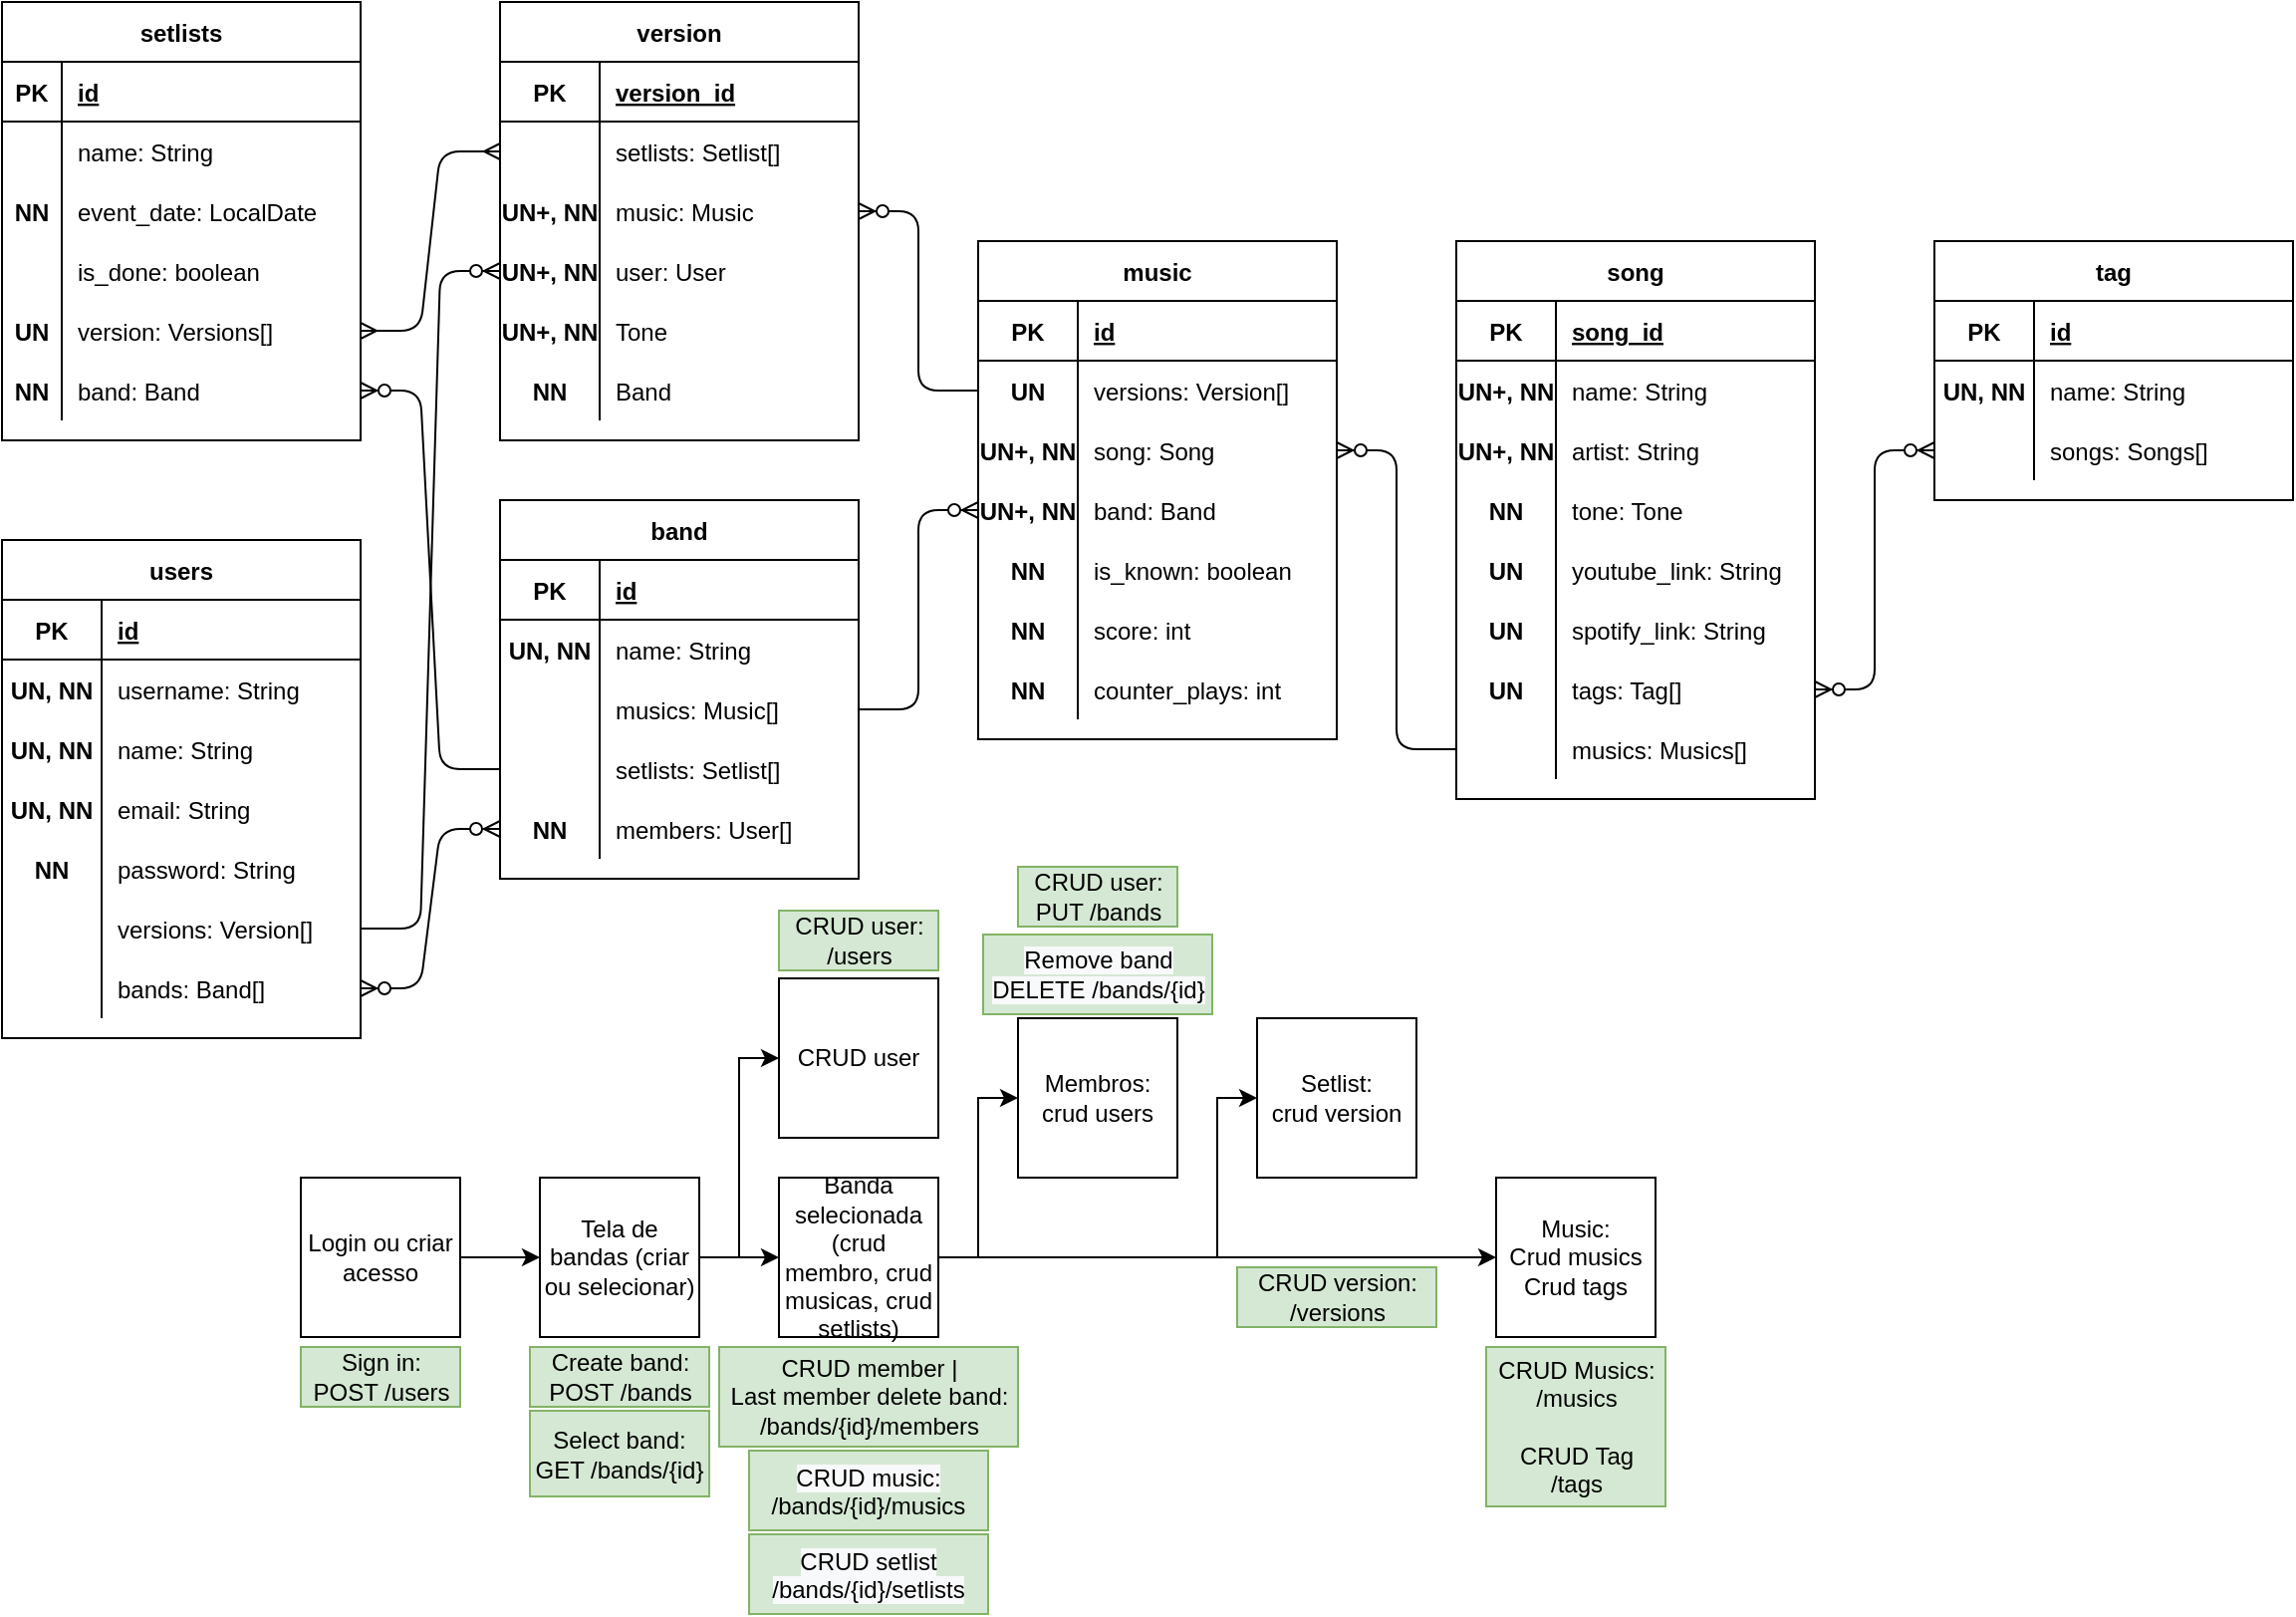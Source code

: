 <mxfile version="15.2.7" type="device"><diagram name="Page-1" id="e56a1550-8fbb-45ad-956c-1786394a9013"><mxGraphModel dx="2062" dy="762" grid="1" gridSize="10" guides="1" tooltips="1" connect="1" arrows="1" fold="1" page="1" pageScale="1" pageWidth="1100" pageHeight="850" background="none" math="0" shadow="0"><root><mxCell id="0"/><mxCell id="1" parent="0"/><mxCell id="Ovv7_MSdKENHsNQ3ZOLQ-1" value="song" style="shape=table;startSize=30;container=1;collapsible=1;childLayout=tableLayout;fixedRows=1;rowLines=0;fontStyle=1;align=center;resizeLast=1;" parent="1" vertex="1"><mxGeometry x="740" y="130" width="180" height="280" as="geometry"/></mxCell><mxCell id="Ovv7_MSdKENHsNQ3ZOLQ-2" value="" style="shape=partialRectangle;collapsible=0;dropTarget=0;pointerEvents=0;fillColor=none;top=0;left=0;bottom=1;right=0;points=[[0,0.5],[1,0.5]];portConstraint=eastwest;" parent="Ovv7_MSdKENHsNQ3ZOLQ-1" vertex="1"><mxGeometry y="30" width="180" height="30" as="geometry"/></mxCell><mxCell id="Ovv7_MSdKENHsNQ3ZOLQ-3" value="PK" style="shape=partialRectangle;connectable=0;fillColor=none;top=0;left=0;bottom=0;right=0;fontStyle=1;overflow=hidden;" parent="Ovv7_MSdKENHsNQ3ZOLQ-2" vertex="1"><mxGeometry width="50" height="30" as="geometry"/></mxCell><mxCell id="Ovv7_MSdKENHsNQ3ZOLQ-4" value="song_id" style="shape=partialRectangle;connectable=0;fillColor=none;top=0;left=0;bottom=0;right=0;align=left;spacingLeft=6;fontStyle=5;overflow=hidden;" parent="Ovv7_MSdKENHsNQ3ZOLQ-2" vertex="1"><mxGeometry x="50" width="130" height="30" as="geometry"/></mxCell><mxCell id="Ovv7_MSdKENHsNQ3ZOLQ-5" value="" style="shape=partialRectangle;collapsible=0;dropTarget=0;pointerEvents=0;fillColor=none;top=0;left=0;bottom=0;right=0;points=[[0,0.5],[1,0.5]];portConstraint=eastwest;" parent="Ovv7_MSdKENHsNQ3ZOLQ-1" vertex="1"><mxGeometry y="60" width="180" height="30" as="geometry"/></mxCell><mxCell id="Ovv7_MSdKENHsNQ3ZOLQ-6" value="UN+, NN" style="shape=partialRectangle;connectable=0;fillColor=none;top=0;left=0;bottom=0;right=0;editable=1;overflow=hidden;fontStyle=1" parent="Ovv7_MSdKENHsNQ3ZOLQ-5" vertex="1"><mxGeometry width="50" height="30" as="geometry"/></mxCell><mxCell id="Ovv7_MSdKENHsNQ3ZOLQ-7" value="name: String" style="shape=partialRectangle;connectable=0;fillColor=none;top=0;left=0;bottom=0;right=0;align=left;spacingLeft=6;overflow=hidden;" parent="Ovv7_MSdKENHsNQ3ZOLQ-5" vertex="1"><mxGeometry x="50" width="130" height="30" as="geometry"/></mxCell><mxCell id="Ovv7_MSdKENHsNQ3ZOLQ-8" value="" style="shape=partialRectangle;collapsible=0;dropTarget=0;pointerEvents=0;fillColor=none;top=0;left=0;bottom=0;right=0;points=[[0,0.5],[1,0.5]];portConstraint=eastwest;" parent="Ovv7_MSdKENHsNQ3ZOLQ-1" vertex="1"><mxGeometry y="90" width="180" height="30" as="geometry"/></mxCell><mxCell id="Ovv7_MSdKENHsNQ3ZOLQ-9" value="UN+, NN" style="shape=partialRectangle;connectable=0;fillColor=none;top=0;left=0;bottom=0;right=0;editable=1;overflow=hidden;fontStyle=1" parent="Ovv7_MSdKENHsNQ3ZOLQ-8" vertex="1"><mxGeometry width="50" height="30" as="geometry"/></mxCell><mxCell id="Ovv7_MSdKENHsNQ3ZOLQ-10" value="artist: String" style="shape=partialRectangle;connectable=0;fillColor=none;top=0;left=0;bottom=0;right=0;align=left;spacingLeft=6;overflow=hidden;" parent="Ovv7_MSdKENHsNQ3ZOLQ-8" vertex="1"><mxGeometry x="50" width="130" height="30" as="geometry"/></mxCell><mxCell id="Ovv7_MSdKENHsNQ3ZOLQ-11" value="" style="shape=partialRectangle;collapsible=0;dropTarget=0;pointerEvents=0;fillColor=none;top=0;left=0;bottom=0;right=0;points=[[0,0.5],[1,0.5]];portConstraint=eastwest;" parent="Ovv7_MSdKENHsNQ3ZOLQ-1" vertex="1"><mxGeometry y="120" width="180" height="30" as="geometry"/></mxCell><mxCell id="Ovv7_MSdKENHsNQ3ZOLQ-12" value="NN" style="shape=partialRectangle;connectable=0;fillColor=none;top=0;left=0;bottom=0;right=0;editable=1;overflow=hidden;fontStyle=1" parent="Ovv7_MSdKENHsNQ3ZOLQ-11" vertex="1"><mxGeometry width="50" height="30" as="geometry"/></mxCell><mxCell id="Ovv7_MSdKENHsNQ3ZOLQ-13" value="tone: Tone" style="shape=partialRectangle;connectable=0;fillColor=none;top=0;left=0;bottom=0;right=0;align=left;spacingLeft=6;overflow=hidden;" parent="Ovv7_MSdKENHsNQ3ZOLQ-11" vertex="1"><mxGeometry x="50" width="130" height="30" as="geometry"/></mxCell><mxCell id="Ovv7_MSdKENHsNQ3ZOLQ-31" style="shape=partialRectangle;collapsible=0;dropTarget=0;pointerEvents=0;fillColor=none;top=0;left=0;bottom=0;right=0;points=[[0,0.5],[1,0.5]];portConstraint=eastwest;" parent="Ovv7_MSdKENHsNQ3ZOLQ-1" vertex="1"><mxGeometry y="150" width="180" height="30" as="geometry"/></mxCell><mxCell id="Ovv7_MSdKENHsNQ3ZOLQ-32" value="UN" style="shape=partialRectangle;connectable=0;fillColor=none;top=0;left=0;bottom=0;right=0;editable=1;overflow=hidden;fontStyle=1" parent="Ovv7_MSdKENHsNQ3ZOLQ-31" vertex="1"><mxGeometry width="50" height="30" as="geometry"/></mxCell><mxCell id="Ovv7_MSdKENHsNQ3ZOLQ-33" value="youtube_link: String" style="shape=partialRectangle;connectable=0;fillColor=none;top=0;left=0;bottom=0;right=0;align=left;spacingLeft=6;overflow=hidden;" parent="Ovv7_MSdKENHsNQ3ZOLQ-31" vertex="1"><mxGeometry x="50" width="130" height="30" as="geometry"/></mxCell><mxCell id="Ovv7_MSdKENHsNQ3ZOLQ-34" style="shape=partialRectangle;collapsible=0;dropTarget=0;pointerEvents=0;fillColor=none;top=0;left=0;bottom=0;right=0;points=[[0,0.5],[1,0.5]];portConstraint=eastwest;" parent="Ovv7_MSdKENHsNQ3ZOLQ-1" vertex="1"><mxGeometry y="180" width="180" height="30" as="geometry"/></mxCell><mxCell id="Ovv7_MSdKENHsNQ3ZOLQ-35" value="UN" style="shape=partialRectangle;connectable=0;fillColor=none;top=0;left=0;bottom=0;right=0;editable=1;overflow=hidden;fontStyle=1" parent="Ovv7_MSdKENHsNQ3ZOLQ-34" vertex="1"><mxGeometry width="50" height="30" as="geometry"/></mxCell><mxCell id="Ovv7_MSdKENHsNQ3ZOLQ-36" value="spotify_link: String" style="shape=partialRectangle;connectable=0;fillColor=none;top=0;left=0;bottom=0;right=0;align=left;spacingLeft=6;overflow=hidden;" parent="Ovv7_MSdKENHsNQ3ZOLQ-34" vertex="1"><mxGeometry x="50" width="130" height="30" as="geometry"/></mxCell><mxCell id="go3JEuMXGK5lfiifiSN6-12" style="shape=partialRectangle;collapsible=0;dropTarget=0;pointerEvents=0;fillColor=none;top=0;left=0;bottom=0;right=0;points=[[0,0.5],[1,0.5]];portConstraint=eastwest;" parent="Ovv7_MSdKENHsNQ3ZOLQ-1" vertex="1"><mxGeometry y="210" width="180" height="30" as="geometry"/></mxCell><mxCell id="go3JEuMXGK5lfiifiSN6-13" value="UN" style="shape=partialRectangle;connectable=0;fillColor=none;top=0;left=0;bottom=0;right=0;editable=1;overflow=hidden;fontStyle=1" parent="go3JEuMXGK5lfiifiSN6-12" vertex="1"><mxGeometry width="50" height="30" as="geometry"/></mxCell><mxCell id="go3JEuMXGK5lfiifiSN6-14" value="tags: Tag[]" style="shape=partialRectangle;connectable=0;fillColor=none;top=0;left=0;bottom=0;right=0;align=left;spacingLeft=6;overflow=hidden;" parent="go3JEuMXGK5lfiifiSN6-12" vertex="1"><mxGeometry x="50" width="130" height="30" as="geometry"/></mxCell><mxCell id="go3JEuMXGK5lfiifiSN6-15" style="shape=partialRectangle;collapsible=0;dropTarget=0;pointerEvents=0;fillColor=none;top=0;left=0;bottom=0;right=0;points=[[0,0.5],[1,0.5]];portConstraint=eastwest;" parent="Ovv7_MSdKENHsNQ3ZOLQ-1" vertex="1"><mxGeometry y="240" width="180" height="30" as="geometry"/></mxCell><mxCell id="go3JEuMXGK5lfiifiSN6-16" style="shape=partialRectangle;connectable=0;fillColor=none;top=0;left=0;bottom=0;right=0;editable=1;overflow=hidden;" parent="go3JEuMXGK5lfiifiSN6-15" vertex="1"><mxGeometry width="50" height="30" as="geometry"/></mxCell><mxCell id="go3JEuMXGK5lfiifiSN6-17" value="musics: Musics[]" style="shape=partialRectangle;connectable=0;fillColor=none;top=0;left=0;bottom=0;right=0;align=left;spacingLeft=6;overflow=hidden;" parent="go3JEuMXGK5lfiifiSN6-15" vertex="1"><mxGeometry x="50" width="130" height="30" as="geometry"/></mxCell><mxCell id="Ovv7_MSdKENHsNQ3ZOLQ-54" value="setlists" style="shape=table;startSize=30;container=1;collapsible=1;childLayout=tableLayout;fixedRows=1;rowLines=0;fontStyle=1;align=center;resizeLast=1;" parent="1" vertex="1"><mxGeometry x="10" y="10" width="180" height="220" as="geometry"/></mxCell><mxCell id="Ovv7_MSdKENHsNQ3ZOLQ-55" value="" style="shape=partialRectangle;collapsible=0;dropTarget=0;pointerEvents=0;fillColor=none;top=0;left=0;bottom=1;right=0;points=[[0,0.5],[1,0.5]];portConstraint=eastwest;" parent="Ovv7_MSdKENHsNQ3ZOLQ-54" vertex="1"><mxGeometry y="30" width="180" height="30" as="geometry"/></mxCell><mxCell id="Ovv7_MSdKENHsNQ3ZOLQ-56" value="PK" style="shape=partialRectangle;connectable=0;fillColor=none;top=0;left=0;bottom=0;right=0;fontStyle=1;overflow=hidden;" parent="Ovv7_MSdKENHsNQ3ZOLQ-55" vertex="1"><mxGeometry width="30" height="30" as="geometry"/></mxCell><mxCell id="Ovv7_MSdKENHsNQ3ZOLQ-57" value="id" style="shape=partialRectangle;connectable=0;fillColor=none;top=0;left=0;bottom=0;right=0;align=left;spacingLeft=6;fontStyle=5;overflow=hidden;" parent="Ovv7_MSdKENHsNQ3ZOLQ-55" vertex="1"><mxGeometry x="30" width="150" height="30" as="geometry"/></mxCell><mxCell id="Ovv7_MSdKENHsNQ3ZOLQ-58" value="" style="shape=partialRectangle;collapsible=0;dropTarget=0;pointerEvents=0;fillColor=none;top=0;left=0;bottom=0;right=0;points=[[0,0.5],[1,0.5]];portConstraint=eastwest;" parent="Ovv7_MSdKENHsNQ3ZOLQ-54" vertex="1"><mxGeometry y="60" width="180" height="30" as="geometry"/></mxCell><mxCell id="Ovv7_MSdKENHsNQ3ZOLQ-59" value="" style="shape=partialRectangle;connectable=0;fillColor=none;top=0;left=0;bottom=0;right=0;editable=1;overflow=hidden;" parent="Ovv7_MSdKENHsNQ3ZOLQ-58" vertex="1"><mxGeometry width="30" height="30" as="geometry"/></mxCell><mxCell id="Ovv7_MSdKENHsNQ3ZOLQ-60" value="name: String" style="shape=partialRectangle;connectable=0;fillColor=none;top=0;left=0;bottom=0;right=0;align=left;spacingLeft=6;overflow=hidden;" parent="Ovv7_MSdKENHsNQ3ZOLQ-58" vertex="1"><mxGeometry x="30" width="150" height="30" as="geometry"/></mxCell><mxCell id="Ovv7_MSdKENHsNQ3ZOLQ-61" value="" style="shape=partialRectangle;collapsible=0;dropTarget=0;pointerEvents=0;fillColor=none;top=0;left=0;bottom=0;right=0;points=[[0,0.5],[1,0.5]];portConstraint=eastwest;" parent="Ovv7_MSdKENHsNQ3ZOLQ-54" vertex="1"><mxGeometry y="90" width="180" height="30" as="geometry"/></mxCell><mxCell id="Ovv7_MSdKENHsNQ3ZOLQ-62" value="NN" style="shape=partialRectangle;connectable=0;fillColor=none;top=0;left=0;bottom=0;right=0;editable=1;overflow=hidden;fontStyle=1" parent="Ovv7_MSdKENHsNQ3ZOLQ-61" vertex="1"><mxGeometry width="30" height="30" as="geometry"/></mxCell><mxCell id="Ovv7_MSdKENHsNQ3ZOLQ-63" value="event_date: LocalDate" style="shape=partialRectangle;connectable=0;fillColor=none;top=0;left=0;bottom=0;right=0;align=left;spacingLeft=6;overflow=hidden;" parent="Ovv7_MSdKENHsNQ3ZOLQ-61" vertex="1"><mxGeometry x="30" width="150" height="30" as="geometry"/></mxCell><mxCell id="Ovv7_MSdKENHsNQ3ZOLQ-64" value="" style="shape=partialRectangle;collapsible=0;dropTarget=0;pointerEvents=0;fillColor=none;top=0;left=0;bottom=0;right=0;points=[[0,0.5],[1,0.5]];portConstraint=eastwest;" parent="Ovv7_MSdKENHsNQ3ZOLQ-54" vertex="1"><mxGeometry y="120" width="180" height="30" as="geometry"/></mxCell><mxCell id="Ovv7_MSdKENHsNQ3ZOLQ-65" value="" style="shape=partialRectangle;connectable=0;fillColor=none;top=0;left=0;bottom=0;right=0;editable=1;overflow=hidden;" parent="Ovv7_MSdKENHsNQ3ZOLQ-64" vertex="1"><mxGeometry width="30" height="30" as="geometry"/></mxCell><mxCell id="Ovv7_MSdKENHsNQ3ZOLQ-66" value="is_done: boolean" style="shape=partialRectangle;connectable=0;fillColor=none;top=0;left=0;bottom=0;right=0;align=left;spacingLeft=6;overflow=hidden;" parent="Ovv7_MSdKENHsNQ3ZOLQ-64" vertex="1"><mxGeometry x="30" width="150" height="30" as="geometry"/></mxCell><mxCell id="Ovv7_MSdKENHsNQ3ZOLQ-121" style="shape=partialRectangle;collapsible=0;dropTarget=0;pointerEvents=0;fillColor=none;top=0;left=0;bottom=0;right=0;points=[[0,0.5],[1,0.5]];portConstraint=eastwest;" parent="Ovv7_MSdKENHsNQ3ZOLQ-54" vertex="1"><mxGeometry y="150" width="180" height="30" as="geometry"/></mxCell><mxCell id="Ovv7_MSdKENHsNQ3ZOLQ-122" value="UN" style="shape=partialRectangle;connectable=0;fillColor=none;top=0;left=0;bottom=0;right=0;editable=1;overflow=hidden;fontStyle=1" parent="Ovv7_MSdKENHsNQ3ZOLQ-121" vertex="1"><mxGeometry width="30" height="30" as="geometry"/></mxCell><mxCell id="Ovv7_MSdKENHsNQ3ZOLQ-123" value="version: Versions[]" style="shape=partialRectangle;connectable=0;fillColor=none;top=0;left=0;bottom=0;right=0;align=left;spacingLeft=6;overflow=hidden;" parent="Ovv7_MSdKENHsNQ3ZOLQ-121" vertex="1"><mxGeometry x="30" width="150" height="30" as="geometry"/></mxCell><mxCell id="ptpkZHAvHT-5wqQvYUIm-30" style="shape=partialRectangle;collapsible=0;dropTarget=0;pointerEvents=0;fillColor=none;top=0;left=0;bottom=0;right=0;points=[[0,0.5],[1,0.5]];portConstraint=eastwest;" parent="Ovv7_MSdKENHsNQ3ZOLQ-54" vertex="1"><mxGeometry y="180" width="180" height="30" as="geometry"/></mxCell><mxCell id="ptpkZHAvHT-5wqQvYUIm-31" value="NN" style="shape=partialRectangle;connectable=0;fillColor=none;top=0;left=0;bottom=0;right=0;editable=1;overflow=hidden;fontStyle=1" parent="ptpkZHAvHT-5wqQvYUIm-30" vertex="1"><mxGeometry width="30" height="30" as="geometry"/></mxCell><mxCell id="ptpkZHAvHT-5wqQvYUIm-32" value="band: Band" style="shape=partialRectangle;connectable=0;fillColor=none;top=0;left=0;bottom=0;right=0;align=left;spacingLeft=6;overflow=hidden;" parent="ptpkZHAvHT-5wqQvYUIm-30" vertex="1"><mxGeometry x="30" width="150" height="30" as="geometry"/></mxCell><mxCell id="Ovv7_MSdKENHsNQ3ZOLQ-71" value="tag" style="shape=table;startSize=30;container=1;collapsible=1;childLayout=tableLayout;fixedRows=1;rowLines=0;fontStyle=1;align=center;resizeLast=1;" parent="1" vertex="1"><mxGeometry x="980" y="130" width="180" height="130" as="geometry"/></mxCell><mxCell id="Ovv7_MSdKENHsNQ3ZOLQ-72" value="" style="shape=partialRectangle;collapsible=0;dropTarget=0;pointerEvents=0;fillColor=none;top=0;left=0;bottom=1;right=0;points=[[0,0.5],[1,0.5]];portConstraint=eastwest;" parent="Ovv7_MSdKENHsNQ3ZOLQ-71" vertex="1"><mxGeometry y="30" width="180" height="30" as="geometry"/></mxCell><mxCell id="Ovv7_MSdKENHsNQ3ZOLQ-73" value="PK" style="shape=partialRectangle;connectable=0;fillColor=none;top=0;left=0;bottom=0;right=0;fontStyle=1;overflow=hidden;" parent="Ovv7_MSdKENHsNQ3ZOLQ-72" vertex="1"><mxGeometry width="50" height="30" as="geometry"/></mxCell><mxCell id="Ovv7_MSdKENHsNQ3ZOLQ-74" value="id" style="shape=partialRectangle;connectable=0;fillColor=none;top=0;left=0;bottom=0;right=0;align=left;spacingLeft=6;fontStyle=5;overflow=hidden;" parent="Ovv7_MSdKENHsNQ3ZOLQ-72" vertex="1"><mxGeometry x="50" width="130" height="30" as="geometry"/></mxCell><mxCell id="Ovv7_MSdKENHsNQ3ZOLQ-75" value="" style="shape=partialRectangle;collapsible=0;dropTarget=0;pointerEvents=0;fillColor=none;top=0;left=0;bottom=0;right=0;points=[[0,0.5],[1,0.5]];portConstraint=eastwest;" parent="Ovv7_MSdKENHsNQ3ZOLQ-71" vertex="1"><mxGeometry y="60" width="180" height="30" as="geometry"/></mxCell><mxCell id="Ovv7_MSdKENHsNQ3ZOLQ-76" value="UN, NN" style="shape=partialRectangle;connectable=0;fillColor=none;top=0;left=0;bottom=0;right=0;editable=1;overflow=hidden;fontStyle=1" parent="Ovv7_MSdKENHsNQ3ZOLQ-75" vertex="1"><mxGeometry width="50" height="30" as="geometry"/></mxCell><mxCell id="Ovv7_MSdKENHsNQ3ZOLQ-77" value="name: String" style="shape=partialRectangle;connectable=0;fillColor=none;top=0;left=0;bottom=0;right=0;align=left;spacingLeft=6;overflow=hidden;" parent="Ovv7_MSdKENHsNQ3ZOLQ-75" vertex="1"><mxGeometry x="50" width="130" height="30" as="geometry"/></mxCell><mxCell id="go3JEuMXGK5lfiifiSN6-18" style="shape=partialRectangle;collapsible=0;dropTarget=0;pointerEvents=0;fillColor=none;top=0;left=0;bottom=0;right=0;points=[[0,0.5],[1,0.5]];portConstraint=eastwest;" parent="Ovv7_MSdKENHsNQ3ZOLQ-71" vertex="1"><mxGeometry y="90" width="180" height="30" as="geometry"/></mxCell><mxCell id="go3JEuMXGK5lfiifiSN6-19" style="shape=partialRectangle;connectable=0;fillColor=none;top=0;left=0;bottom=0;right=0;editable=1;overflow=hidden;" parent="go3JEuMXGK5lfiifiSN6-18" vertex="1"><mxGeometry width="50" height="30" as="geometry"/></mxCell><mxCell id="go3JEuMXGK5lfiifiSN6-20" value="songs: Songs[]" style="shape=partialRectangle;connectable=0;fillColor=none;top=0;left=0;bottom=0;right=0;align=left;spacingLeft=6;overflow=hidden;" parent="go3JEuMXGK5lfiifiSN6-18" vertex="1"><mxGeometry x="50" width="130" height="30" as="geometry"/></mxCell><mxCell id="Ovv7_MSdKENHsNQ3ZOLQ-85" value="" style="edgeStyle=entityRelationEdgeStyle;fontSize=12;html=1;endArrow=ERzeroToMany;endFill=1;startArrow=ERzeroToMany;exitX=1;exitY=0.5;exitDx=0;exitDy=0;entryX=0;entryY=0.5;entryDx=0;entryDy=0;" parent="1" source="go3JEuMXGK5lfiifiSN6-12" target="go3JEuMXGK5lfiifiSN6-18" edge="1"><mxGeometry width="100" height="100" relative="1" as="geometry"><mxPoint x="1000" y="120" as="sourcePoint"/><mxPoint x="1040" y="200" as="targetPoint"/></mxGeometry></mxCell><mxCell id="Ovv7_MSdKENHsNQ3ZOLQ-87" value="users" style="shape=table;startSize=30;container=1;collapsible=1;childLayout=tableLayout;fixedRows=1;rowLines=0;fontStyle=1;align=center;resizeLast=1;" parent="1" vertex="1"><mxGeometry x="10" y="280" width="180" height="250" as="geometry"/></mxCell><mxCell id="Ovv7_MSdKENHsNQ3ZOLQ-88" value="" style="shape=partialRectangle;collapsible=0;dropTarget=0;pointerEvents=0;fillColor=none;top=0;left=0;bottom=1;right=0;points=[[0,0.5],[1,0.5]];portConstraint=eastwest;" parent="Ovv7_MSdKENHsNQ3ZOLQ-87" vertex="1"><mxGeometry y="30" width="180" height="30" as="geometry"/></mxCell><mxCell id="Ovv7_MSdKENHsNQ3ZOLQ-89" value="PK" style="shape=partialRectangle;connectable=0;fillColor=none;top=0;left=0;bottom=0;right=0;fontStyle=1;overflow=hidden;" parent="Ovv7_MSdKENHsNQ3ZOLQ-88" vertex="1"><mxGeometry width="50" height="30" as="geometry"/></mxCell><mxCell id="Ovv7_MSdKENHsNQ3ZOLQ-90" value="id" style="shape=partialRectangle;connectable=0;fillColor=none;top=0;left=0;bottom=0;right=0;align=left;spacingLeft=6;fontStyle=5;overflow=hidden;" parent="Ovv7_MSdKENHsNQ3ZOLQ-88" vertex="1"><mxGeometry x="50" width="130" height="30" as="geometry"/></mxCell><mxCell id="Ovv7_MSdKENHsNQ3ZOLQ-91" value="" style="shape=partialRectangle;collapsible=0;dropTarget=0;pointerEvents=0;fillColor=none;top=0;left=0;bottom=0;right=0;points=[[0,0.5],[1,0.5]];portConstraint=eastwest;" parent="Ovv7_MSdKENHsNQ3ZOLQ-87" vertex="1"><mxGeometry y="60" width="180" height="30" as="geometry"/></mxCell><mxCell id="Ovv7_MSdKENHsNQ3ZOLQ-92" value="UN, NN" style="shape=partialRectangle;connectable=0;fillColor=none;top=0;left=0;bottom=0;right=0;editable=1;overflow=hidden;fontStyle=1" parent="Ovv7_MSdKENHsNQ3ZOLQ-91" vertex="1"><mxGeometry width="50" height="30" as="geometry"/></mxCell><mxCell id="Ovv7_MSdKENHsNQ3ZOLQ-93" value="username: String" style="shape=partialRectangle;connectable=0;fillColor=none;top=0;left=0;bottom=0;right=0;align=left;spacingLeft=6;overflow=hidden;" parent="Ovv7_MSdKENHsNQ3ZOLQ-91" vertex="1"><mxGeometry x="50" width="130" height="30" as="geometry"/></mxCell><mxCell id="Ovv7_MSdKENHsNQ3ZOLQ-94" value="" style="shape=partialRectangle;collapsible=0;dropTarget=0;pointerEvents=0;fillColor=none;top=0;left=0;bottom=0;right=0;points=[[0,0.5],[1,0.5]];portConstraint=eastwest;" parent="Ovv7_MSdKENHsNQ3ZOLQ-87" vertex="1"><mxGeometry y="90" width="180" height="30" as="geometry"/></mxCell><mxCell id="Ovv7_MSdKENHsNQ3ZOLQ-95" value="UN, NN" style="shape=partialRectangle;connectable=0;fillColor=none;top=0;left=0;bottom=0;right=0;editable=1;overflow=hidden;fontStyle=1" parent="Ovv7_MSdKENHsNQ3ZOLQ-94" vertex="1"><mxGeometry width="50" height="30" as="geometry"/></mxCell><mxCell id="Ovv7_MSdKENHsNQ3ZOLQ-96" value="name: String" style="shape=partialRectangle;connectable=0;fillColor=none;top=0;left=0;bottom=0;right=0;align=left;spacingLeft=6;overflow=hidden;" parent="Ovv7_MSdKENHsNQ3ZOLQ-94" vertex="1"><mxGeometry x="50" width="130" height="30" as="geometry"/></mxCell><mxCell id="Ovv7_MSdKENHsNQ3ZOLQ-97" value="" style="shape=partialRectangle;collapsible=0;dropTarget=0;pointerEvents=0;fillColor=none;top=0;left=0;bottom=0;right=0;points=[[0,0.5],[1,0.5]];portConstraint=eastwest;" parent="Ovv7_MSdKENHsNQ3ZOLQ-87" vertex="1"><mxGeometry y="120" width="180" height="30" as="geometry"/></mxCell><mxCell id="Ovv7_MSdKENHsNQ3ZOLQ-98" value="UN, NN" style="shape=partialRectangle;connectable=0;fillColor=none;top=0;left=0;bottom=0;right=0;editable=1;overflow=hidden;fontStyle=1" parent="Ovv7_MSdKENHsNQ3ZOLQ-97" vertex="1"><mxGeometry width="50" height="30" as="geometry"/></mxCell><mxCell id="Ovv7_MSdKENHsNQ3ZOLQ-99" value="email: String" style="shape=partialRectangle;connectable=0;fillColor=none;top=0;left=0;bottom=0;right=0;align=left;spacingLeft=6;overflow=hidden;" parent="Ovv7_MSdKENHsNQ3ZOLQ-97" vertex="1"><mxGeometry x="50" width="130" height="30" as="geometry"/></mxCell><mxCell id="Ovv7_MSdKENHsNQ3ZOLQ-100" style="shape=partialRectangle;collapsible=0;dropTarget=0;pointerEvents=0;fillColor=none;top=0;left=0;bottom=0;right=0;points=[[0,0.5],[1,0.5]];portConstraint=eastwest;" parent="Ovv7_MSdKENHsNQ3ZOLQ-87" vertex="1"><mxGeometry y="150" width="180" height="30" as="geometry"/></mxCell><mxCell id="Ovv7_MSdKENHsNQ3ZOLQ-101" value="NN" style="shape=partialRectangle;connectable=0;fillColor=none;top=0;left=0;bottom=0;right=0;editable=1;overflow=hidden;fontStyle=1" parent="Ovv7_MSdKENHsNQ3ZOLQ-100" vertex="1"><mxGeometry width="50" height="30" as="geometry"/></mxCell><mxCell id="Ovv7_MSdKENHsNQ3ZOLQ-102" value="password: String" style="shape=partialRectangle;connectable=0;fillColor=none;top=0;left=0;bottom=0;right=0;align=left;spacingLeft=6;overflow=hidden;" parent="Ovv7_MSdKENHsNQ3ZOLQ-100" vertex="1"><mxGeometry x="50" width="130" height="30" as="geometry"/></mxCell><mxCell id="go3JEuMXGK5lfiifiSN6-6" style="shape=partialRectangle;collapsible=0;dropTarget=0;pointerEvents=0;fillColor=none;top=0;left=0;bottom=0;right=0;points=[[0,0.5],[1,0.5]];portConstraint=eastwest;" parent="Ovv7_MSdKENHsNQ3ZOLQ-87" vertex="1"><mxGeometry y="180" width="180" height="30" as="geometry"/></mxCell><mxCell id="go3JEuMXGK5lfiifiSN6-7" style="shape=partialRectangle;connectable=0;fillColor=none;top=0;left=0;bottom=0;right=0;editable=1;overflow=hidden;" parent="go3JEuMXGK5lfiifiSN6-6" vertex="1"><mxGeometry width="50" height="30" as="geometry"/></mxCell><mxCell id="go3JEuMXGK5lfiifiSN6-8" value="versions: Version[]" style="shape=partialRectangle;connectable=0;fillColor=none;top=0;left=0;bottom=0;right=0;align=left;spacingLeft=6;overflow=hidden;" parent="go3JEuMXGK5lfiifiSN6-6" vertex="1"><mxGeometry x="50" width="130" height="30" as="geometry"/></mxCell><mxCell id="go3JEuMXGK5lfiifiSN6-9" style="shape=partialRectangle;collapsible=0;dropTarget=0;pointerEvents=0;fillColor=none;top=0;left=0;bottom=0;right=0;points=[[0,0.5],[1,0.5]];portConstraint=eastwest;" parent="Ovv7_MSdKENHsNQ3ZOLQ-87" vertex="1"><mxGeometry y="210" width="180" height="30" as="geometry"/></mxCell><mxCell id="go3JEuMXGK5lfiifiSN6-10" style="shape=partialRectangle;connectable=0;fillColor=none;top=0;left=0;bottom=0;right=0;editable=1;overflow=hidden;" parent="go3JEuMXGK5lfiifiSN6-9" vertex="1"><mxGeometry width="50" height="30" as="geometry"/></mxCell><mxCell id="go3JEuMXGK5lfiifiSN6-11" value="bands: Band[]" style="shape=partialRectangle;connectable=0;fillColor=none;top=0;left=0;bottom=0;right=0;align=left;spacingLeft=6;overflow=hidden;" parent="go3JEuMXGK5lfiifiSN6-9" vertex="1"><mxGeometry x="50" width="130" height="30" as="geometry"/></mxCell><mxCell id="Ovv7_MSdKENHsNQ3ZOLQ-103" value="version" style="shape=table;startSize=30;container=1;collapsible=1;childLayout=tableLayout;fixedRows=1;rowLines=0;fontStyle=1;align=center;resizeLast=1;" parent="1" vertex="1"><mxGeometry x="260" y="10" width="180" height="220" as="geometry"/></mxCell><mxCell id="Ovv7_MSdKENHsNQ3ZOLQ-104" value="" style="shape=partialRectangle;collapsible=0;dropTarget=0;pointerEvents=0;fillColor=none;top=0;left=0;bottom=1;right=0;points=[[0,0.5],[1,0.5]];portConstraint=eastwest;" parent="Ovv7_MSdKENHsNQ3ZOLQ-103" vertex="1"><mxGeometry y="30" width="180" height="30" as="geometry"/></mxCell><mxCell id="Ovv7_MSdKENHsNQ3ZOLQ-105" value="PK" style="shape=partialRectangle;connectable=0;fillColor=none;top=0;left=0;bottom=0;right=0;fontStyle=1;overflow=hidden;" parent="Ovv7_MSdKENHsNQ3ZOLQ-104" vertex="1"><mxGeometry width="50" height="30" as="geometry"/></mxCell><mxCell id="Ovv7_MSdKENHsNQ3ZOLQ-106" value="version_id" style="shape=partialRectangle;connectable=0;fillColor=none;top=0;left=0;bottom=0;right=0;align=left;spacingLeft=6;fontStyle=5;overflow=hidden;" parent="Ovv7_MSdKENHsNQ3ZOLQ-104" vertex="1"><mxGeometry x="50" width="130" height="30" as="geometry"/></mxCell><mxCell id="Ovv7_MSdKENHsNQ3ZOLQ-107" value="" style="shape=partialRectangle;collapsible=0;dropTarget=0;pointerEvents=0;fillColor=none;top=0;left=0;bottom=0;right=0;points=[[0,0.5],[1,0.5]];portConstraint=eastwest;" parent="Ovv7_MSdKENHsNQ3ZOLQ-103" vertex="1"><mxGeometry y="60" width="180" height="30" as="geometry"/></mxCell><mxCell id="Ovv7_MSdKENHsNQ3ZOLQ-108" value="" style="shape=partialRectangle;connectable=0;fillColor=none;top=0;left=0;bottom=0;right=0;editable=1;overflow=hidden;fontStyle=1" parent="Ovv7_MSdKENHsNQ3ZOLQ-107" vertex="1"><mxGeometry width="50" height="30" as="geometry"/></mxCell><mxCell id="Ovv7_MSdKENHsNQ3ZOLQ-109" value="setlists: Setlist[]" style="shape=partialRectangle;connectable=0;fillColor=none;top=0;left=0;bottom=0;right=0;align=left;spacingLeft=6;overflow=hidden;" parent="Ovv7_MSdKENHsNQ3ZOLQ-107" vertex="1"><mxGeometry x="50" width="130" height="30" as="geometry"/></mxCell><mxCell id="Ovv7_MSdKENHsNQ3ZOLQ-110" value="" style="shape=partialRectangle;collapsible=0;dropTarget=0;pointerEvents=0;fillColor=none;top=0;left=0;bottom=0;right=0;points=[[0,0.5],[1,0.5]];portConstraint=eastwest;" parent="Ovv7_MSdKENHsNQ3ZOLQ-103" vertex="1"><mxGeometry y="90" width="180" height="30" as="geometry"/></mxCell><mxCell id="Ovv7_MSdKENHsNQ3ZOLQ-111" value="UN+, NN" style="shape=partialRectangle;connectable=0;fillColor=none;top=0;left=0;bottom=0;right=0;editable=1;overflow=hidden;fontStyle=1" parent="Ovv7_MSdKENHsNQ3ZOLQ-110" vertex="1"><mxGeometry width="50" height="30" as="geometry"/></mxCell><mxCell id="Ovv7_MSdKENHsNQ3ZOLQ-112" value="music: Music" style="shape=partialRectangle;connectable=0;fillColor=none;top=0;left=0;bottom=0;right=0;align=left;spacingLeft=6;overflow=hidden;" parent="Ovv7_MSdKENHsNQ3ZOLQ-110" vertex="1"><mxGeometry x="50" width="130" height="30" as="geometry"/></mxCell><mxCell id="go3JEuMXGK5lfiifiSN6-24" style="shape=partialRectangle;collapsible=0;dropTarget=0;pointerEvents=0;fillColor=none;top=0;left=0;bottom=0;right=0;points=[[0,0.5],[1,0.5]];portConstraint=eastwest;" parent="Ovv7_MSdKENHsNQ3ZOLQ-103" vertex="1"><mxGeometry y="120" width="180" height="30" as="geometry"/></mxCell><mxCell id="go3JEuMXGK5lfiifiSN6-25" value="UN+, NN" style="shape=partialRectangle;connectable=0;fillColor=none;top=0;left=0;bottom=0;right=0;editable=1;overflow=hidden;fontStyle=1" parent="go3JEuMXGK5lfiifiSN6-24" vertex="1"><mxGeometry width="50" height="30" as="geometry"/></mxCell><mxCell id="go3JEuMXGK5lfiifiSN6-26" value="user: User" style="shape=partialRectangle;connectable=0;fillColor=none;top=0;left=0;bottom=0;right=0;align=left;spacingLeft=6;overflow=hidden;" parent="go3JEuMXGK5lfiifiSN6-24" vertex="1"><mxGeometry x="50" width="130" height="30" as="geometry"/></mxCell><mxCell id="Ovv7_MSdKENHsNQ3ZOLQ-113" value="" style="shape=partialRectangle;collapsible=0;dropTarget=0;pointerEvents=0;fillColor=none;top=0;left=0;bottom=0;right=0;points=[[0,0.5],[1,0.5]];portConstraint=eastwest;" parent="Ovv7_MSdKENHsNQ3ZOLQ-103" vertex="1"><mxGeometry y="150" width="180" height="30" as="geometry"/></mxCell><mxCell id="Ovv7_MSdKENHsNQ3ZOLQ-114" value="UN+, NN" style="shape=partialRectangle;connectable=0;fillColor=none;top=0;left=0;bottom=0;right=0;editable=1;overflow=hidden;fontStyle=1" parent="Ovv7_MSdKENHsNQ3ZOLQ-113" vertex="1"><mxGeometry width="50" height="30" as="geometry"/></mxCell><mxCell id="Ovv7_MSdKENHsNQ3ZOLQ-115" value="Tone" style="shape=partialRectangle;connectable=0;fillColor=none;top=0;left=0;bottom=0;right=0;align=left;spacingLeft=6;overflow=hidden;" parent="Ovv7_MSdKENHsNQ3ZOLQ-113" vertex="1"><mxGeometry x="50" width="130" height="30" as="geometry"/></mxCell><mxCell id="EBpH95zeJXl5ZwhwAiGf-1" style="shape=partialRectangle;collapsible=0;dropTarget=0;pointerEvents=0;fillColor=none;top=0;left=0;bottom=0;right=0;points=[[0,0.5],[1,0.5]];portConstraint=eastwest;" vertex="1" parent="Ovv7_MSdKENHsNQ3ZOLQ-103"><mxGeometry y="180" width="180" height="30" as="geometry"/></mxCell><mxCell id="EBpH95zeJXl5ZwhwAiGf-2" value="NN" style="shape=partialRectangle;connectable=0;fillColor=none;top=0;left=0;bottom=0;right=0;editable=1;overflow=hidden;fontStyle=1" vertex="1" parent="EBpH95zeJXl5ZwhwAiGf-1"><mxGeometry width="50" height="30" as="geometry"/></mxCell><mxCell id="EBpH95zeJXl5ZwhwAiGf-3" value="Band" style="shape=partialRectangle;connectable=0;fillColor=none;top=0;left=0;bottom=0;right=0;align=left;spacingLeft=6;overflow=hidden;" vertex="1" parent="EBpH95zeJXl5ZwhwAiGf-1"><mxGeometry x="50" width="130" height="30" as="geometry"/></mxCell><mxCell id="Ovv7_MSdKENHsNQ3ZOLQ-119" value="" style="edgeStyle=entityRelationEdgeStyle;fontSize=12;html=1;endArrow=ERzeroToMany;entryX=1;entryY=0.5;entryDx=0;entryDy=0;exitX=0;exitY=0.5;exitDx=0;exitDy=0;endFill=1;" parent="1" source="ptpkZHAvHT-5wqQvYUIm-21" target="Ovv7_MSdKENHsNQ3ZOLQ-110" edge="1"><mxGeometry width="100" height="100" relative="1" as="geometry"><mxPoint x="100" y="340" as="sourcePoint"/><mxPoint x="200" y="240" as="targetPoint"/></mxGeometry></mxCell><mxCell id="Ovv7_MSdKENHsNQ3ZOLQ-120" value="" style="edgeStyle=entityRelationEdgeStyle;fontSize=12;html=1;endArrow=ERzeroToMany;endFill=1;exitX=1;exitY=0.5;exitDx=0;exitDy=0;entryX=0;entryY=0.5;entryDx=0;entryDy=0;" parent="1" source="go3JEuMXGK5lfiifiSN6-6" target="go3JEuMXGK5lfiifiSN6-24" edge="1"><mxGeometry width="100" height="100" relative="1" as="geometry"><mxPoint x="180" y="390" as="sourcePoint"/><mxPoint x="380" y="260" as="targetPoint"/></mxGeometry></mxCell><mxCell id="Ovv7_MSdKENHsNQ3ZOLQ-124" value="" style="edgeStyle=entityRelationEdgeStyle;fontSize=12;html=1;endArrow=ERmany;startArrow=ERmany;entryX=1;entryY=0.5;entryDx=0;entryDy=0;exitX=0;exitY=0.5;exitDx=0;exitDy=0;" parent="1" source="Ovv7_MSdKENHsNQ3ZOLQ-107" target="Ovv7_MSdKENHsNQ3ZOLQ-121" edge="1"><mxGeometry width="100" height="100" relative="1" as="geometry"><mxPoint x="170" y="300" as="sourcePoint"/><mxPoint x="200" y="77" as="targetPoint"/></mxGeometry></mxCell><mxCell id="ptpkZHAvHT-5wqQvYUIm-1" value="band" style="shape=table;startSize=30;container=1;collapsible=1;childLayout=tableLayout;fixedRows=1;rowLines=0;fontStyle=1;align=center;resizeLast=1;" parent="1" vertex="1"><mxGeometry x="260" y="260" width="180" height="190" as="geometry"/></mxCell><mxCell id="ptpkZHAvHT-5wqQvYUIm-2" value="" style="shape=partialRectangle;collapsible=0;dropTarget=0;pointerEvents=0;fillColor=none;top=0;left=0;bottom=1;right=0;points=[[0,0.5],[1,0.5]];portConstraint=eastwest;" parent="ptpkZHAvHT-5wqQvYUIm-1" vertex="1"><mxGeometry y="30" width="180" height="30" as="geometry"/></mxCell><mxCell id="ptpkZHAvHT-5wqQvYUIm-3" value="PK" style="shape=partialRectangle;connectable=0;fillColor=none;top=0;left=0;bottom=0;right=0;fontStyle=1;overflow=hidden;" parent="ptpkZHAvHT-5wqQvYUIm-2" vertex="1"><mxGeometry width="50" height="30" as="geometry"/></mxCell><mxCell id="ptpkZHAvHT-5wqQvYUIm-4" value="id" style="shape=partialRectangle;connectable=0;fillColor=none;top=0;left=0;bottom=0;right=0;align=left;spacingLeft=6;fontStyle=5;overflow=hidden;" parent="ptpkZHAvHT-5wqQvYUIm-2" vertex="1"><mxGeometry x="50" width="130" height="30" as="geometry"/></mxCell><mxCell id="ptpkZHAvHT-5wqQvYUIm-5" value="" style="shape=partialRectangle;collapsible=0;dropTarget=0;pointerEvents=0;fillColor=none;top=0;left=0;bottom=0;right=0;points=[[0,0.5],[1,0.5]];portConstraint=eastwest;" parent="ptpkZHAvHT-5wqQvYUIm-1" vertex="1"><mxGeometry y="60" width="180" height="30" as="geometry"/></mxCell><mxCell id="ptpkZHAvHT-5wqQvYUIm-6" value="UN, NN" style="shape=partialRectangle;connectable=0;fillColor=none;top=0;left=0;bottom=0;right=0;editable=1;overflow=hidden;fontStyle=1" parent="ptpkZHAvHT-5wqQvYUIm-5" vertex="1"><mxGeometry width="50" height="30" as="geometry"/></mxCell><mxCell id="ptpkZHAvHT-5wqQvYUIm-7" value="name: String" style="shape=partialRectangle;connectable=0;fillColor=none;top=0;left=0;bottom=0;right=0;align=left;spacingLeft=6;overflow=hidden;" parent="ptpkZHAvHT-5wqQvYUIm-5" vertex="1"><mxGeometry x="50" width="130" height="30" as="geometry"/></mxCell><mxCell id="ptpkZHAvHT-5wqQvYUIm-8" value="" style="shape=partialRectangle;collapsible=0;dropTarget=0;pointerEvents=0;fillColor=none;top=0;left=0;bottom=0;right=0;points=[[0,0.5],[1,0.5]];portConstraint=eastwest;" parent="ptpkZHAvHT-5wqQvYUIm-1" vertex="1"><mxGeometry y="90" width="180" height="30" as="geometry"/></mxCell><mxCell id="ptpkZHAvHT-5wqQvYUIm-9" value="" style="shape=partialRectangle;connectable=0;fillColor=none;top=0;left=0;bottom=0;right=0;editable=1;overflow=hidden;" parent="ptpkZHAvHT-5wqQvYUIm-8" vertex="1"><mxGeometry width="50" height="30" as="geometry"/></mxCell><mxCell id="ptpkZHAvHT-5wqQvYUIm-10" value="musics: Music[]" style="shape=partialRectangle;connectable=0;fillColor=none;top=0;left=0;bottom=0;right=0;align=left;spacingLeft=6;overflow=hidden;" parent="ptpkZHAvHT-5wqQvYUIm-8" vertex="1"><mxGeometry x="50" width="130" height="30" as="geometry"/></mxCell><mxCell id="ptpkZHAvHT-5wqQvYUIm-11" value="" style="shape=partialRectangle;collapsible=0;dropTarget=0;pointerEvents=0;fillColor=none;top=0;left=0;bottom=0;right=0;points=[[0,0.5],[1,0.5]];portConstraint=eastwest;" parent="ptpkZHAvHT-5wqQvYUIm-1" vertex="1"><mxGeometry y="120" width="180" height="30" as="geometry"/></mxCell><mxCell id="ptpkZHAvHT-5wqQvYUIm-12" value="" style="shape=partialRectangle;connectable=0;fillColor=none;top=0;left=0;bottom=0;right=0;editable=1;overflow=hidden;" parent="ptpkZHAvHT-5wqQvYUIm-11" vertex="1"><mxGeometry width="50" height="30" as="geometry"/></mxCell><mxCell id="ptpkZHAvHT-5wqQvYUIm-13" value="setlists: Setlist[]" style="shape=partialRectangle;connectable=0;fillColor=none;top=0;left=0;bottom=0;right=0;align=left;spacingLeft=6;overflow=hidden;" parent="ptpkZHAvHT-5wqQvYUIm-11" vertex="1"><mxGeometry x="50" width="130" height="30" as="geometry"/></mxCell><mxCell id="ptpkZHAvHT-5wqQvYUIm-14" style="shape=partialRectangle;collapsible=0;dropTarget=0;pointerEvents=0;fillColor=none;top=0;left=0;bottom=0;right=0;points=[[0,0.5],[1,0.5]];portConstraint=eastwest;" parent="ptpkZHAvHT-5wqQvYUIm-1" vertex="1"><mxGeometry y="150" width="180" height="30" as="geometry"/></mxCell><mxCell id="ptpkZHAvHT-5wqQvYUIm-15" value="NN" style="shape=partialRectangle;connectable=0;fillColor=none;top=0;left=0;bottom=0;right=0;editable=1;overflow=hidden;fontStyle=1" parent="ptpkZHAvHT-5wqQvYUIm-14" vertex="1"><mxGeometry width="50" height="30" as="geometry"/></mxCell><mxCell id="ptpkZHAvHT-5wqQvYUIm-16" value="members: User[]" style="shape=partialRectangle;connectable=0;fillColor=none;top=0;left=0;bottom=0;right=0;align=left;spacingLeft=6;overflow=hidden;" parent="ptpkZHAvHT-5wqQvYUIm-14" vertex="1"><mxGeometry x="50" width="130" height="30" as="geometry"/></mxCell><mxCell id="ptpkZHAvHT-5wqQvYUIm-17" value="music" style="shape=table;startSize=30;container=1;collapsible=1;childLayout=tableLayout;fixedRows=1;rowLines=0;fontStyle=1;align=center;resizeLast=1;" parent="1" vertex="1"><mxGeometry x="500" y="130" width="180" height="250" as="geometry"/></mxCell><mxCell id="ptpkZHAvHT-5wqQvYUIm-18" value="" style="shape=partialRectangle;collapsible=0;dropTarget=0;pointerEvents=0;fillColor=none;top=0;left=0;bottom=1;right=0;points=[[0,0.5],[1,0.5]];portConstraint=eastwest;" parent="ptpkZHAvHT-5wqQvYUIm-17" vertex="1"><mxGeometry y="30" width="180" height="30" as="geometry"/></mxCell><mxCell id="ptpkZHAvHT-5wqQvYUIm-19" value="PK" style="shape=partialRectangle;connectable=0;fillColor=none;top=0;left=0;bottom=0;right=0;fontStyle=1;overflow=hidden;" parent="ptpkZHAvHT-5wqQvYUIm-18" vertex="1"><mxGeometry width="50" height="30" as="geometry"/></mxCell><mxCell id="ptpkZHAvHT-5wqQvYUIm-20" value="id" style="shape=partialRectangle;connectable=0;fillColor=none;top=0;left=0;bottom=0;right=0;align=left;spacingLeft=6;fontStyle=5;overflow=hidden;" parent="ptpkZHAvHT-5wqQvYUIm-18" vertex="1"><mxGeometry x="50" width="130" height="30" as="geometry"/></mxCell><mxCell id="ptpkZHAvHT-5wqQvYUIm-21" value="" style="shape=partialRectangle;collapsible=0;dropTarget=0;pointerEvents=0;fillColor=none;top=0;left=0;bottom=0;right=0;points=[[0,0.5],[1,0.5]];portConstraint=eastwest;" parent="ptpkZHAvHT-5wqQvYUIm-17" vertex="1"><mxGeometry y="60" width="180" height="30" as="geometry"/></mxCell><mxCell id="ptpkZHAvHT-5wqQvYUIm-22" value="UN" style="shape=partialRectangle;connectable=0;fillColor=none;top=0;left=0;bottom=0;right=0;editable=1;overflow=hidden;fontStyle=1" parent="ptpkZHAvHT-5wqQvYUIm-21" vertex="1"><mxGeometry width="50" height="30" as="geometry"/></mxCell><mxCell id="ptpkZHAvHT-5wqQvYUIm-23" value="versions: Version[]" style="shape=partialRectangle;connectable=0;fillColor=none;top=0;left=0;bottom=0;right=0;align=left;spacingLeft=6;overflow=hidden;" parent="ptpkZHAvHT-5wqQvYUIm-21" vertex="1"><mxGeometry x="50" width="130" height="30" as="geometry"/></mxCell><mxCell id="ptpkZHAvHT-5wqQvYUIm-24" value="" style="shape=partialRectangle;collapsible=0;dropTarget=0;pointerEvents=0;fillColor=none;top=0;left=0;bottom=0;right=0;points=[[0,0.5],[1,0.5]];portConstraint=eastwest;" parent="ptpkZHAvHT-5wqQvYUIm-17" vertex="1"><mxGeometry y="90" width="180" height="30" as="geometry"/></mxCell><mxCell id="ptpkZHAvHT-5wqQvYUIm-25" value="UN+, NN" style="shape=partialRectangle;connectable=0;fillColor=none;top=0;left=0;bottom=0;right=0;editable=1;overflow=hidden;fontStyle=1" parent="ptpkZHAvHT-5wqQvYUIm-24" vertex="1"><mxGeometry width="50" height="30" as="geometry"/></mxCell><mxCell id="ptpkZHAvHT-5wqQvYUIm-26" value="song: Song" style="shape=partialRectangle;connectable=0;fillColor=none;top=0;left=0;bottom=0;right=0;align=left;spacingLeft=6;overflow=hidden;" parent="ptpkZHAvHT-5wqQvYUIm-24" vertex="1"><mxGeometry x="50" width="130" height="30" as="geometry"/></mxCell><mxCell id="go3JEuMXGK5lfiifiSN6-21" style="shape=partialRectangle;collapsible=0;dropTarget=0;pointerEvents=0;fillColor=none;top=0;left=0;bottom=0;right=0;points=[[0,0.5],[1,0.5]];portConstraint=eastwest;" parent="ptpkZHAvHT-5wqQvYUIm-17" vertex="1"><mxGeometry y="120" width="180" height="30" as="geometry"/></mxCell><mxCell id="go3JEuMXGK5lfiifiSN6-22" value="UN+, NN" style="shape=partialRectangle;connectable=0;fillColor=none;top=0;left=0;bottom=0;right=0;editable=1;overflow=hidden;fontStyle=1" parent="go3JEuMXGK5lfiifiSN6-21" vertex="1"><mxGeometry width="50" height="30" as="geometry"/></mxCell><mxCell id="go3JEuMXGK5lfiifiSN6-23" value="band: Band" style="shape=partialRectangle;connectable=0;fillColor=none;top=0;left=0;bottom=0;right=0;align=left;spacingLeft=6;overflow=hidden;" parent="go3JEuMXGK5lfiifiSN6-21" vertex="1"><mxGeometry x="50" width="130" height="30" as="geometry"/></mxCell><mxCell id="ptpkZHAvHT-5wqQvYUIm-27" value="" style="shape=partialRectangle;collapsible=0;dropTarget=0;pointerEvents=0;fillColor=none;top=0;left=0;bottom=0;right=0;points=[[0,0.5],[1,0.5]];portConstraint=eastwest;" parent="ptpkZHAvHT-5wqQvYUIm-17" vertex="1"><mxGeometry y="150" width="180" height="30" as="geometry"/></mxCell><mxCell id="ptpkZHAvHT-5wqQvYUIm-28" value="NN" style="shape=partialRectangle;connectable=0;fillColor=none;top=0;left=0;bottom=0;right=0;editable=1;overflow=hidden;fontStyle=1" parent="ptpkZHAvHT-5wqQvYUIm-27" vertex="1"><mxGeometry width="50" height="30" as="geometry"/></mxCell><mxCell id="ptpkZHAvHT-5wqQvYUIm-29" value="is_known: boolean" style="shape=partialRectangle;connectable=0;fillColor=none;top=0;left=0;bottom=0;right=0;align=left;spacingLeft=6;overflow=hidden;" parent="ptpkZHAvHT-5wqQvYUIm-27" vertex="1"><mxGeometry x="50" width="130" height="30" as="geometry"/></mxCell><mxCell id="ptpkZHAvHT-5wqQvYUIm-37" style="shape=partialRectangle;collapsible=0;dropTarget=0;pointerEvents=0;fillColor=none;top=0;left=0;bottom=0;right=0;points=[[0,0.5],[1,0.5]];portConstraint=eastwest;" parent="ptpkZHAvHT-5wqQvYUIm-17" vertex="1"><mxGeometry y="180" width="180" height="30" as="geometry"/></mxCell><mxCell id="ptpkZHAvHT-5wqQvYUIm-38" value="NN" style="shape=partialRectangle;connectable=0;fillColor=none;top=0;left=0;bottom=0;right=0;editable=1;overflow=hidden;fontStyle=1" parent="ptpkZHAvHT-5wqQvYUIm-37" vertex="1"><mxGeometry width="50" height="30" as="geometry"/></mxCell><mxCell id="ptpkZHAvHT-5wqQvYUIm-39" value="score: int" style="shape=partialRectangle;connectable=0;fillColor=none;top=0;left=0;bottom=0;right=0;align=left;spacingLeft=6;overflow=hidden;" parent="ptpkZHAvHT-5wqQvYUIm-37" vertex="1"><mxGeometry x="50" width="130" height="30" as="geometry"/></mxCell><mxCell id="ptpkZHAvHT-5wqQvYUIm-40" style="shape=partialRectangle;collapsible=0;dropTarget=0;pointerEvents=0;fillColor=none;top=0;left=0;bottom=0;right=0;points=[[0,0.5],[1,0.5]];portConstraint=eastwest;" parent="ptpkZHAvHT-5wqQvYUIm-17" vertex="1"><mxGeometry y="210" width="180" height="30" as="geometry"/></mxCell><mxCell id="ptpkZHAvHT-5wqQvYUIm-41" value="NN" style="shape=partialRectangle;connectable=0;fillColor=none;top=0;left=0;bottom=0;right=0;editable=1;overflow=hidden;fontStyle=1" parent="ptpkZHAvHT-5wqQvYUIm-40" vertex="1"><mxGeometry width="50" height="30" as="geometry"/></mxCell><mxCell id="ptpkZHAvHT-5wqQvYUIm-42" value="counter_plays: int" style="shape=partialRectangle;connectable=0;fillColor=none;top=0;left=0;bottom=0;right=0;align=left;spacingLeft=6;overflow=hidden;" parent="ptpkZHAvHT-5wqQvYUIm-40" vertex="1"><mxGeometry x="50" width="130" height="30" as="geometry"/></mxCell><mxCell id="go3JEuMXGK5lfiifiSN6-1" value="" style="edgeStyle=entityRelationEdgeStyle;fontSize=12;html=1;endArrow=ERzeroToMany;endFill=1;exitX=0;exitY=0.5;exitDx=0;exitDy=0;entryX=1;entryY=0.5;entryDx=0;entryDy=0;" parent="1" source="go3JEuMXGK5lfiifiSN6-15" target="ptpkZHAvHT-5wqQvYUIm-24" edge="1"><mxGeometry width="100" height="100" relative="1" as="geometry"><mxPoint x="260" y="435" as="sourcePoint"/><mxPoint x="100" y="425" as="targetPoint"/></mxGeometry></mxCell><mxCell id="go3JEuMXGK5lfiifiSN6-2" value="" style="edgeStyle=entityRelationEdgeStyle;fontSize=12;html=1;endArrow=ERzeroToMany;endFill=1;startArrow=ERzeroToMany;exitX=1;exitY=0.5;exitDx=0;exitDy=0;entryX=0;entryY=0.5;entryDx=0;entryDy=0;" parent="1" source="go3JEuMXGK5lfiifiSN6-9" target="ptpkZHAvHT-5wqQvYUIm-14" edge="1"><mxGeometry width="100" height="100" relative="1" as="geometry"><mxPoint x="210" y="420.72" as="sourcePoint"/><mxPoint x="270" y="500" as="targetPoint"/></mxGeometry></mxCell><mxCell id="go3JEuMXGK5lfiifiSN6-3" value="" style="edgeStyle=entityRelationEdgeStyle;fontSize=12;html=1;endArrow=ERzeroToMany;endFill=1;exitX=0;exitY=0.5;exitDx=0;exitDy=0;entryX=1;entryY=0.5;entryDx=0;entryDy=0;" parent="1" source="ptpkZHAvHT-5wqQvYUIm-11" target="ptpkZHAvHT-5wqQvYUIm-30" edge="1"><mxGeometry width="100" height="100" relative="1" as="geometry"><mxPoint x="201.98" y="364.06" as="sourcePoint"/><mxPoint x="330" y="145" as="targetPoint"/></mxGeometry></mxCell><mxCell id="go3JEuMXGK5lfiifiSN6-5" value="" style="edgeStyle=entityRelationEdgeStyle;fontSize=12;html=1;endArrow=ERzeroToMany;endFill=1;exitX=1;exitY=0.5;exitDx=0;exitDy=0;entryX=0;entryY=0.5;entryDx=0;entryDy=0;" parent="1" source="ptpkZHAvHT-5wqQvYUIm-8" target="go3JEuMXGK5lfiifiSN6-21" edge="1"><mxGeometry width="100" height="100" relative="1" as="geometry"><mxPoint x="816.94" y="156.06" as="sourcePoint"/><mxPoint x="500" y="360" as="targetPoint"/></mxGeometry></mxCell><mxCell id="JpMd8lFzXFBKSen1_uw3-3" value="" style="edgeStyle=orthogonalEdgeStyle;rounded=0;orthogonalLoop=1;jettySize=auto;html=1;" parent="1" source="JpMd8lFzXFBKSen1_uw3-1" target="JpMd8lFzXFBKSen1_uw3-2" edge="1"><mxGeometry relative="1" as="geometry"/></mxCell><mxCell id="JpMd8lFzXFBKSen1_uw3-1" value="Tela de bandas (criar ou selecionar)" style="whiteSpace=wrap;html=1;aspect=fixed;" parent="1" vertex="1"><mxGeometry x="280" y="600" width="80" height="80" as="geometry"/></mxCell><mxCell id="JpMd8lFzXFBKSen1_uw3-7" value="" style="edgeStyle=orthogonalEdgeStyle;rounded=0;orthogonalLoop=1;jettySize=auto;html=1;" parent="1" source="JpMd8lFzXFBKSen1_uw3-2" target="JpMd8lFzXFBKSen1_uw3-6" edge="1"><mxGeometry relative="1" as="geometry"><Array as="points"><mxPoint x="620" y="640"/><mxPoint x="620" y="560"/></Array></mxGeometry></mxCell><mxCell id="JpMd8lFzXFBKSen1_uw3-11" value="" style="edgeStyle=orthogonalEdgeStyle;rounded=0;orthogonalLoop=1;jettySize=auto;html=1;" parent="1" source="JpMd8lFzXFBKSen1_uw3-2" target="JpMd8lFzXFBKSen1_uw3-10" edge="1"><mxGeometry relative="1" as="geometry"/></mxCell><mxCell id="JpMd8lFzXFBKSen1_uw3-13" value="" style="edgeStyle=orthogonalEdgeStyle;rounded=0;orthogonalLoop=1;jettySize=auto;html=1;" parent="1" source="JpMd8lFzXFBKSen1_uw3-2" target="JpMd8lFzXFBKSen1_uw3-12" edge="1"><mxGeometry relative="1" as="geometry"/></mxCell><mxCell id="JpMd8lFzXFBKSen1_uw3-2" value="Banda selecionada&lt;br&gt;(crud membro, crud musicas, crud setlists)" style="whiteSpace=wrap;html=1;aspect=fixed;" parent="1" vertex="1"><mxGeometry x="400" y="600" width="80" height="80" as="geometry"/></mxCell><mxCell id="JpMd8lFzXFBKSen1_uw3-6" value="Setlist:&lt;br&gt;crud version" style="whiteSpace=wrap;html=1;aspect=fixed;" parent="1" vertex="1"><mxGeometry x="640" y="520" width="80" height="80" as="geometry"/></mxCell><mxCell id="JpMd8lFzXFBKSen1_uw3-9" value="" style="edgeStyle=orthogonalEdgeStyle;rounded=0;orthogonalLoop=1;jettySize=auto;html=1;entryX=0;entryY=0.5;entryDx=0;entryDy=0;exitX=1;exitY=0.5;exitDx=0;exitDy=0;" parent="1" source="JpMd8lFzXFBKSen1_uw3-1" target="abjZRc-jr0bOBG3o61q6-4" edge="1"><mxGeometry relative="1" as="geometry"/></mxCell><mxCell id="abjZRc-jr0bOBG3o61q6-7" value="" style="edgeStyle=orthogonalEdgeStyle;rounded=0;orthogonalLoop=1;jettySize=auto;html=1;exitX=1;exitY=0.5;exitDx=0;exitDy=0;entryX=0;entryY=0.5;entryDx=0;entryDy=0;" parent="1" source="JpMd8lFzXFBKSen1_uw3-8" target="JpMd8lFzXFBKSen1_uw3-1" edge="1"><mxGeometry relative="1" as="geometry"/></mxCell><mxCell id="JpMd8lFzXFBKSen1_uw3-8" value="Login ou criar acesso" style="whiteSpace=wrap;html=1;aspect=fixed;" parent="1" vertex="1"><mxGeometry x="160" y="600" width="80" height="80" as="geometry"/></mxCell><mxCell id="JpMd8lFzXFBKSen1_uw3-10" value="Music:&lt;br&gt;Crud musics&lt;br&gt;Crud tags" style="whiteSpace=wrap;html=1;aspect=fixed;" parent="1" vertex="1"><mxGeometry x="760" y="600" width="80" height="80" as="geometry"/></mxCell><mxCell id="JpMd8lFzXFBKSen1_uw3-12" value="Membros:&lt;br&gt;crud users" style="whiteSpace=wrap;html=1;aspect=fixed;" parent="1" vertex="1"><mxGeometry x="520" y="520" width="80" height="80" as="geometry"/></mxCell><mxCell id="JpMd8lFzXFBKSen1_uw3-14" value="Sign in: &lt;br&gt;POST /users" style="text;html=1;align=center;verticalAlign=middle;resizable=0;points=[];autosize=1;strokeColor=#82b366;fillColor=#d5e8d4;" parent="1" vertex="1"><mxGeometry x="160" y="685" width="80" height="30" as="geometry"/></mxCell><mxCell id="JpMd8lFzXFBKSen1_uw3-16" value="Create band: &lt;br&gt;POST /bands" style="text;html=1;align=center;verticalAlign=middle;resizable=0;points=[];autosize=1;strokeColor=#82b366;fillColor=#d5e8d4;" parent="1" vertex="1"><mxGeometry x="275" y="685" width="90" height="30" as="geometry"/></mxCell><mxCell id="JpMd8lFzXFBKSen1_uw3-22" value="CRUD member |&lt;br&gt;Last member delete band:&lt;br&gt;/bands/{id}/members" style="text;html=1;align=center;verticalAlign=middle;resizable=0;points=[];autosize=1;strokeColor=#82b366;fillColor=#d5e8d4;" parent="1" vertex="1"><mxGeometry x="370" y="685" width="150" height="50" as="geometry"/></mxCell><mxCell id="JpMd8lFzXFBKSen1_uw3-23" value="CRUD user:&lt;br&gt;PUT /bands" style="text;html=1;align=center;verticalAlign=middle;resizable=0;points=[];autosize=1;strokeColor=#82b366;fillColor=#d5e8d4;" parent="1" vertex="1"><mxGeometry x="520" y="444" width="80" height="30" as="geometry"/></mxCell><mxCell id="JpMd8lFzXFBKSen1_uw3-24" value="CRUD version:&lt;br&gt;/versions" style="text;html=1;align=center;verticalAlign=middle;resizable=0;points=[];autosize=1;strokeColor=#82b366;fillColor=#d5e8d4;" parent="1" vertex="1"><mxGeometry x="630" y="645" width="100" height="30" as="geometry"/></mxCell><mxCell id="JpMd8lFzXFBKSen1_uw3-25" value="CRUD Musics:&lt;br&gt;/musics&lt;br&gt;&lt;br&gt;CRUD Tag&lt;br&gt;/tags" style="text;html=1;align=center;verticalAlign=middle;resizable=0;points=[];autosize=1;strokeColor=#82b366;fillColor=#d5e8d4;" parent="1" vertex="1"><mxGeometry x="755" y="685" width="90" height="80" as="geometry"/></mxCell><mxCell id="e5hBX8bdURHqk7HOlXuH-1" value="Select band:&#10;GET /bands/{id}" style="text;whiteSpace=wrap;align=center;fillColor=#d5e8d4;strokeColor=#82b366;verticalAlign=middle;" parent="1" vertex="1"><mxGeometry x="275" y="717" width="90" height="43" as="geometry"/></mxCell><mxCell id="e5hBX8bdURHqk7HOlXuH-2" value="&lt;span style=&quot;color: rgb(0, 0, 0); font-family: helvetica; font-size: 12px; font-style: normal; font-weight: 400; letter-spacing: normal; text-indent: 0px; text-transform: none; word-spacing: 0px; background-color: rgb(248, 249, 250); display: inline; float: none;&quot;&gt;CRUD music:&lt;/span&gt;&lt;br style=&quot;color: rgb(0, 0, 0); font-family: helvetica; font-size: 12px; font-style: normal; font-weight: 400; letter-spacing: normal; text-indent: 0px; text-transform: none; word-spacing: 0px; background-color: rgb(248, 249, 250);&quot;&gt;&lt;div style=&quot;&quot;&gt;&lt;span style=&quot;font-family: &amp;quot;helvetica&amp;quot;&quot;&gt;/bands/{id}/musics&lt;/span&gt;&lt;/div&gt;" style="text;whiteSpace=wrap;html=1;align=center;strokeColor=#82b366;fillColor=#d5e8d4;" parent="1" vertex="1"><mxGeometry x="385" y="737" width="120" height="40" as="geometry"/></mxCell><mxCell id="e5hBX8bdURHqk7HOlXuH-3" value="&lt;span style=&quot;color: rgb(0 , 0 , 0) ; font-size: 12px ; font-style: normal ; font-weight: 400 ; letter-spacing: normal ; text-indent: 0px ; text-transform: none ; word-spacing: 0px ; font-family: &amp;#34;helvetica&amp;#34; ; background-color: rgb(248 , 249 , 250) ; display: inline ; float: none&quot;&gt;CRUD setlist&lt;/span&gt;&lt;br style=&quot;color: rgb(0 , 0 , 0) ; font-size: 12px ; font-style: normal ; font-weight: 400 ; letter-spacing: normal ; text-indent: 0px ; text-transform: none ; word-spacing: 0px ; font-family: &amp;#34;helvetica&amp;#34; ; background-color: rgb(248 , 249 , 250)&quot;&gt;&lt;span style=&quot;color: rgb(0 , 0 , 0) ; font-size: 12px ; font-style: normal ; font-weight: 400 ; letter-spacing: normal ; text-indent: 0px ; text-transform: none ; word-spacing: 0px ; font-family: &amp;#34;helvetica&amp;#34; ; background-color: rgb(248 , 249 , 250) ; display: inline ; float: none&quot;&gt;/bands/{id}/setlists&lt;/span&gt;" style="text;whiteSpace=wrap;html=1;align=center;fillColor=#d5e8d4;strokeColor=#82b366;" parent="1" vertex="1"><mxGeometry x="385" y="779" width="120" height="40" as="geometry"/></mxCell><mxCell id="abjZRc-jr0bOBG3o61q6-2" value="&lt;span style=&quot;color: rgb(0 , 0 , 0) ; font-family: &amp;#34;helvetica&amp;#34; ; font-size: 12px ; font-style: normal ; font-weight: 400 ; letter-spacing: normal ; text-align: center ; text-indent: 0px ; text-transform: none ; word-spacing: 0px ; background-color: rgb(248 , 249 , 250) ; display: inline ; float: none&quot;&gt;Remove band&lt;/span&gt;&lt;br style=&quot;color: rgb(0 , 0 , 0) ; font-family: &amp;#34;helvetica&amp;#34; ; font-size: 12px ; font-style: normal ; font-weight: 400 ; letter-spacing: normal ; text-align: center ; text-indent: 0px ; text-transform: none ; word-spacing: 0px ; background-color: rgb(248 , 249 , 250)&quot;&gt;&lt;span style=&quot;color: rgb(0 , 0 , 0) ; font-family: &amp;#34;helvetica&amp;#34; ; font-size: 12px ; font-style: normal ; font-weight: 400 ; letter-spacing: normal ; text-align: center ; text-indent: 0px ; text-transform: none ; word-spacing: 0px ; background-color: rgb(248 , 249 , 250) ; display: inline ; float: none&quot;&gt;DELETE /bands/{id}&lt;/span&gt;" style="text;html=1;strokeColor=#82b366;fillColor=#d5e8d4;align=center;verticalAlign=middle;whiteSpace=wrap;rounded=0;" parent="1" vertex="1"><mxGeometry x="502.5" y="478" width="115" height="40" as="geometry"/></mxCell><mxCell id="abjZRc-jr0bOBG3o61q6-4" value="CRUD user" style="whiteSpace=wrap;html=1;aspect=fixed;" parent="1" vertex="1"><mxGeometry x="400" y="500" width="80" height="80" as="geometry"/></mxCell><mxCell id="abjZRc-jr0bOBG3o61q6-8" value="CRUD user:&lt;br&gt;/users" style="text;html=1;align=center;verticalAlign=middle;resizable=0;points=[];autosize=1;strokeColor=#82b366;fillColor=#d5e8d4;" parent="1" vertex="1"><mxGeometry x="400" y="466" width="80" height="30" as="geometry"/></mxCell></root></mxGraphModel></diagram></mxfile>